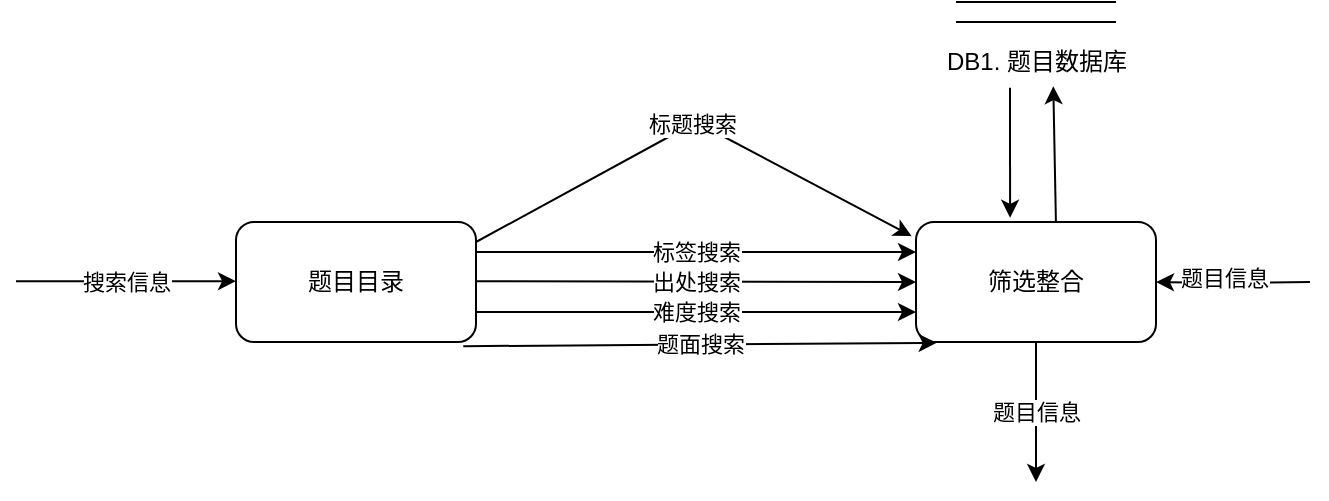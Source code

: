 <mxfile version="17.2.1" type="github">
  <diagram id="cPPrWQnlPhpLSzoiB5nG" name="第 1 页">
    <mxGraphModel dx="1929" dy="591" grid="1" gridSize="10" guides="1" tooltips="1" connect="1" arrows="1" fold="1" page="1" pageScale="1" pageWidth="827" pageHeight="1169" math="0" shadow="0">
      <root>
        <mxCell id="0" />
        <mxCell id="1" parent="0" />
        <mxCell id="yjJ2jLYlYnO1UckRIF0x-1" value="搜索信息" style="endArrow=classic;html=1;rounded=0;entryX=0;entryY=0.5;entryDx=0;entryDy=0;" parent="1" edge="1">
          <mxGeometry width="50" height="50" relative="1" as="geometry">
            <mxPoint y="289.58" as="sourcePoint" />
            <mxPoint x="110" y="289.58" as="targetPoint" />
          </mxGeometry>
        </mxCell>
        <mxCell id="yjJ2jLYlYnO1UckRIF0x-3" value="题目目录" style="rounded=1;whiteSpace=wrap;html=1;" parent="1" vertex="1">
          <mxGeometry x="110" y="260" width="120" height="60" as="geometry" />
        </mxCell>
        <mxCell id="yjJ2jLYlYnO1UckRIF0x-4" value="标签搜索" style="endArrow=classic;html=1;rounded=0;exitX=1;exitY=0.25;exitDx=0;exitDy=0;entryX=0;entryY=0.25;entryDx=0;entryDy=0;" parent="1" source="yjJ2jLYlYnO1UckRIF0x-3" target="yjJ2jLYlYnO1UckRIF0x-28" edge="1">
          <mxGeometry width="50" height="50" relative="1" as="geometry">
            <mxPoint x="230" y="280" as="sourcePoint" />
            <mxPoint x="320" y="250" as="targetPoint" />
          </mxGeometry>
        </mxCell>
        <mxCell id="yjJ2jLYlYnO1UckRIF0x-6" value="难度搜索" style="endArrow=classic;html=1;rounded=0;entryX=0;entryY=0.75;entryDx=0;entryDy=0;exitX=1;exitY=0.75;exitDx=0;exitDy=0;" parent="1" source="yjJ2jLYlYnO1UckRIF0x-3" target="yjJ2jLYlYnO1UckRIF0x-28" edge="1">
          <mxGeometry width="50" height="50" relative="1" as="geometry">
            <mxPoint x="230" y="300" as="sourcePoint" />
            <mxPoint x="320" y="330" as="targetPoint" />
          </mxGeometry>
        </mxCell>
        <mxCell id="yjJ2jLYlYnO1UckRIF0x-26" value="出处搜索" style="endArrow=classic;html=1;rounded=0;entryX=0;entryY=0.5;entryDx=0;entryDy=0;" parent="1" edge="1" target="yjJ2jLYlYnO1UckRIF0x-28">
          <mxGeometry width="50" height="50" relative="1" as="geometry">
            <mxPoint x="230" y="289.58" as="sourcePoint" />
            <mxPoint x="320" y="289.58" as="targetPoint" />
          </mxGeometry>
        </mxCell>
        <mxCell id="yjJ2jLYlYnO1UckRIF0x-28" value="筛选整合" style="rounded=1;whiteSpace=wrap;html=1;" parent="1" vertex="1">
          <mxGeometry x="450" y="260" width="120" height="60" as="geometry" />
        </mxCell>
        <mxCell id="yjJ2jLYlYnO1UckRIF0x-33" style="edgeStyle=orthogonalEdgeStyle;rounded=0;orthogonalLoop=1;jettySize=auto;html=1;entryX=1;entryY=0.5;entryDx=0;entryDy=0;exitX=0;exitY=0.5;exitDx=0;exitDy=0;" parent="1" target="yjJ2jLYlYnO1UckRIF0x-28" edge="1">
          <mxGeometry relative="1" as="geometry">
            <mxPoint x="647" y="290" as="sourcePoint" />
            <mxPoint x="580" y="240" as="targetPoint" />
          </mxGeometry>
        </mxCell>
        <mxCell id="yjJ2jLYlYnO1UckRIF0x-34" value="题目信息" style="edgeLabel;html=1;align=center;verticalAlign=middle;resizable=0;points=[];" parent="yjJ2jLYlYnO1UckRIF0x-33" vertex="1" connectable="0">
          <mxGeometry x="0.12" y="-2" relative="1" as="geometry">
            <mxPoint as="offset" />
          </mxGeometry>
        </mxCell>
        <mxCell id="yjJ2jLYlYnO1UckRIF0x-35" value="" style="group" parent="1" vertex="1" connectable="0">
          <mxGeometry x="462.5" y="150" width="95" height="40" as="geometry" />
        </mxCell>
        <mxCell id="yjJ2jLYlYnO1UckRIF0x-36" value="" style="group" parent="yjJ2jLYlYnO1UckRIF0x-35" vertex="1" connectable="0">
          <mxGeometry x="7.5" width="80" height="10" as="geometry" />
        </mxCell>
        <mxCell id="yjJ2jLYlYnO1UckRIF0x-37" value="" style="endArrow=none;html=1;rounded=0;" parent="yjJ2jLYlYnO1UckRIF0x-36" edge="1">
          <mxGeometry width="50" height="50" relative="1" as="geometry">
            <mxPoint as="sourcePoint" />
            <mxPoint x="80" as="targetPoint" />
          </mxGeometry>
        </mxCell>
        <mxCell id="yjJ2jLYlYnO1UckRIF0x-38" value="" style="endArrow=none;html=1;rounded=0;" parent="yjJ2jLYlYnO1UckRIF0x-36" edge="1">
          <mxGeometry width="50" height="50" relative="1" as="geometry">
            <mxPoint y="10" as="sourcePoint" />
            <mxPoint x="80" y="10" as="targetPoint" />
          </mxGeometry>
        </mxCell>
        <mxCell id="yjJ2jLYlYnO1UckRIF0x-39" value="DB1. 题目数据库" style="text;html=1;strokeColor=none;fillColor=none;align=center;verticalAlign=middle;whiteSpace=wrap;rounded=0;" parent="yjJ2jLYlYnO1UckRIF0x-35" vertex="1">
          <mxGeometry y="20" width="95" height="20" as="geometry" />
        </mxCell>
        <mxCell id="yjJ2jLYlYnO1UckRIF0x-40" value="" style="endArrow=classic;html=1;rounded=0;entryX=0.591;entryY=1.104;entryDx=0;entryDy=0;entryPerimeter=0;exitX=0.583;exitY=0;exitDx=0;exitDy=0;exitPerimeter=0;" parent="1" target="yjJ2jLYlYnO1UckRIF0x-39" edge="1" source="yjJ2jLYlYnO1UckRIF0x-28">
          <mxGeometry width="50" height="50" relative="1" as="geometry">
            <mxPoint x="520" y="260" as="sourcePoint" />
            <mxPoint x="320" y="200" as="targetPoint" />
          </mxGeometry>
        </mxCell>
        <mxCell id="yjJ2jLYlYnO1UckRIF0x-42" value="" style="endArrow=classic;html=1;rounded=0;entryX=0.392;entryY=-0.035;entryDx=0;entryDy=0;entryPerimeter=0;exitX=0.363;exitY=1.146;exitDx=0;exitDy=0;exitPerimeter=0;" parent="1" source="yjJ2jLYlYnO1UckRIF0x-39" target="yjJ2jLYlYnO1UckRIF0x-28" edge="1">
          <mxGeometry width="50" height="50" relative="1" as="geometry">
            <mxPoint x="350" y="340" as="sourcePoint" />
            <mxPoint x="400" y="290" as="targetPoint" />
          </mxGeometry>
        </mxCell>
        <mxCell id="yjJ2jLYlYnO1UckRIF0x-43" value="题目信息" style="endArrow=classic;html=1;rounded=0;exitX=0.5;exitY=1;exitDx=0;exitDy=0;" parent="1" source="yjJ2jLYlYnO1UckRIF0x-28" edge="1">
          <mxGeometry width="50" height="50" relative="1" as="geometry">
            <mxPoint x="350" y="340" as="sourcePoint" />
            <mxPoint x="510" y="390" as="targetPoint" />
          </mxGeometry>
        </mxCell>
        <mxCell id="F5TxgKN2FVID1b4bTf1U-2" value="标题搜索" style="endArrow=classic;html=1;rounded=0;entryX=-0.018;entryY=0.118;entryDx=0;entryDy=0;entryPerimeter=0;" edge="1" parent="1" target="yjJ2jLYlYnO1UckRIF0x-28">
          <mxGeometry width="50" height="50" relative="1" as="geometry">
            <mxPoint x="230" y="270" as="sourcePoint" />
            <mxPoint x="380" y="230" as="targetPoint" />
            <Array as="points">
              <mxPoint x="340" y="210" />
            </Array>
          </mxGeometry>
        </mxCell>
        <mxCell id="F5TxgKN2FVID1b4bTf1U-3" value="题面搜索" style="endArrow=classic;html=1;rounded=0;exitX=0.947;exitY=1.035;exitDx=0;exitDy=0;exitPerimeter=0;entryX=0.086;entryY=1.007;entryDx=0;entryDy=0;entryPerimeter=0;" edge="1" parent="1" source="yjJ2jLYlYnO1UckRIF0x-3" target="yjJ2jLYlYnO1UckRIF0x-28">
          <mxGeometry width="50" height="50" relative="1" as="geometry">
            <mxPoint x="230" y="400" as="sourcePoint" />
            <mxPoint x="330" y="380" as="targetPoint" />
          </mxGeometry>
        </mxCell>
      </root>
    </mxGraphModel>
  </diagram>
</mxfile>
